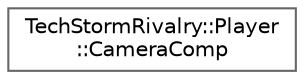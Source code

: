 digraph "Graphical Class Hierarchy"
{
 // LATEX_PDF_SIZE
  bgcolor="transparent";
  edge [fontname=Helvetica,fontsize=10,labelfontname=Helvetica,labelfontsize=10];
  node [fontname=Helvetica,fontsize=10,shape=box,height=0.2,width=0.4];
  rankdir="LR";
  Node0 [id="Node000000",label="TechStormRivalry::Player\l::CameraComp",height=0.2,width=0.4,color="grey40", fillcolor="white", style="filled",URL="$class_tech_storm_rivalry_1_1_player_1_1_camera_comp.html",tooltip=" "];
}
